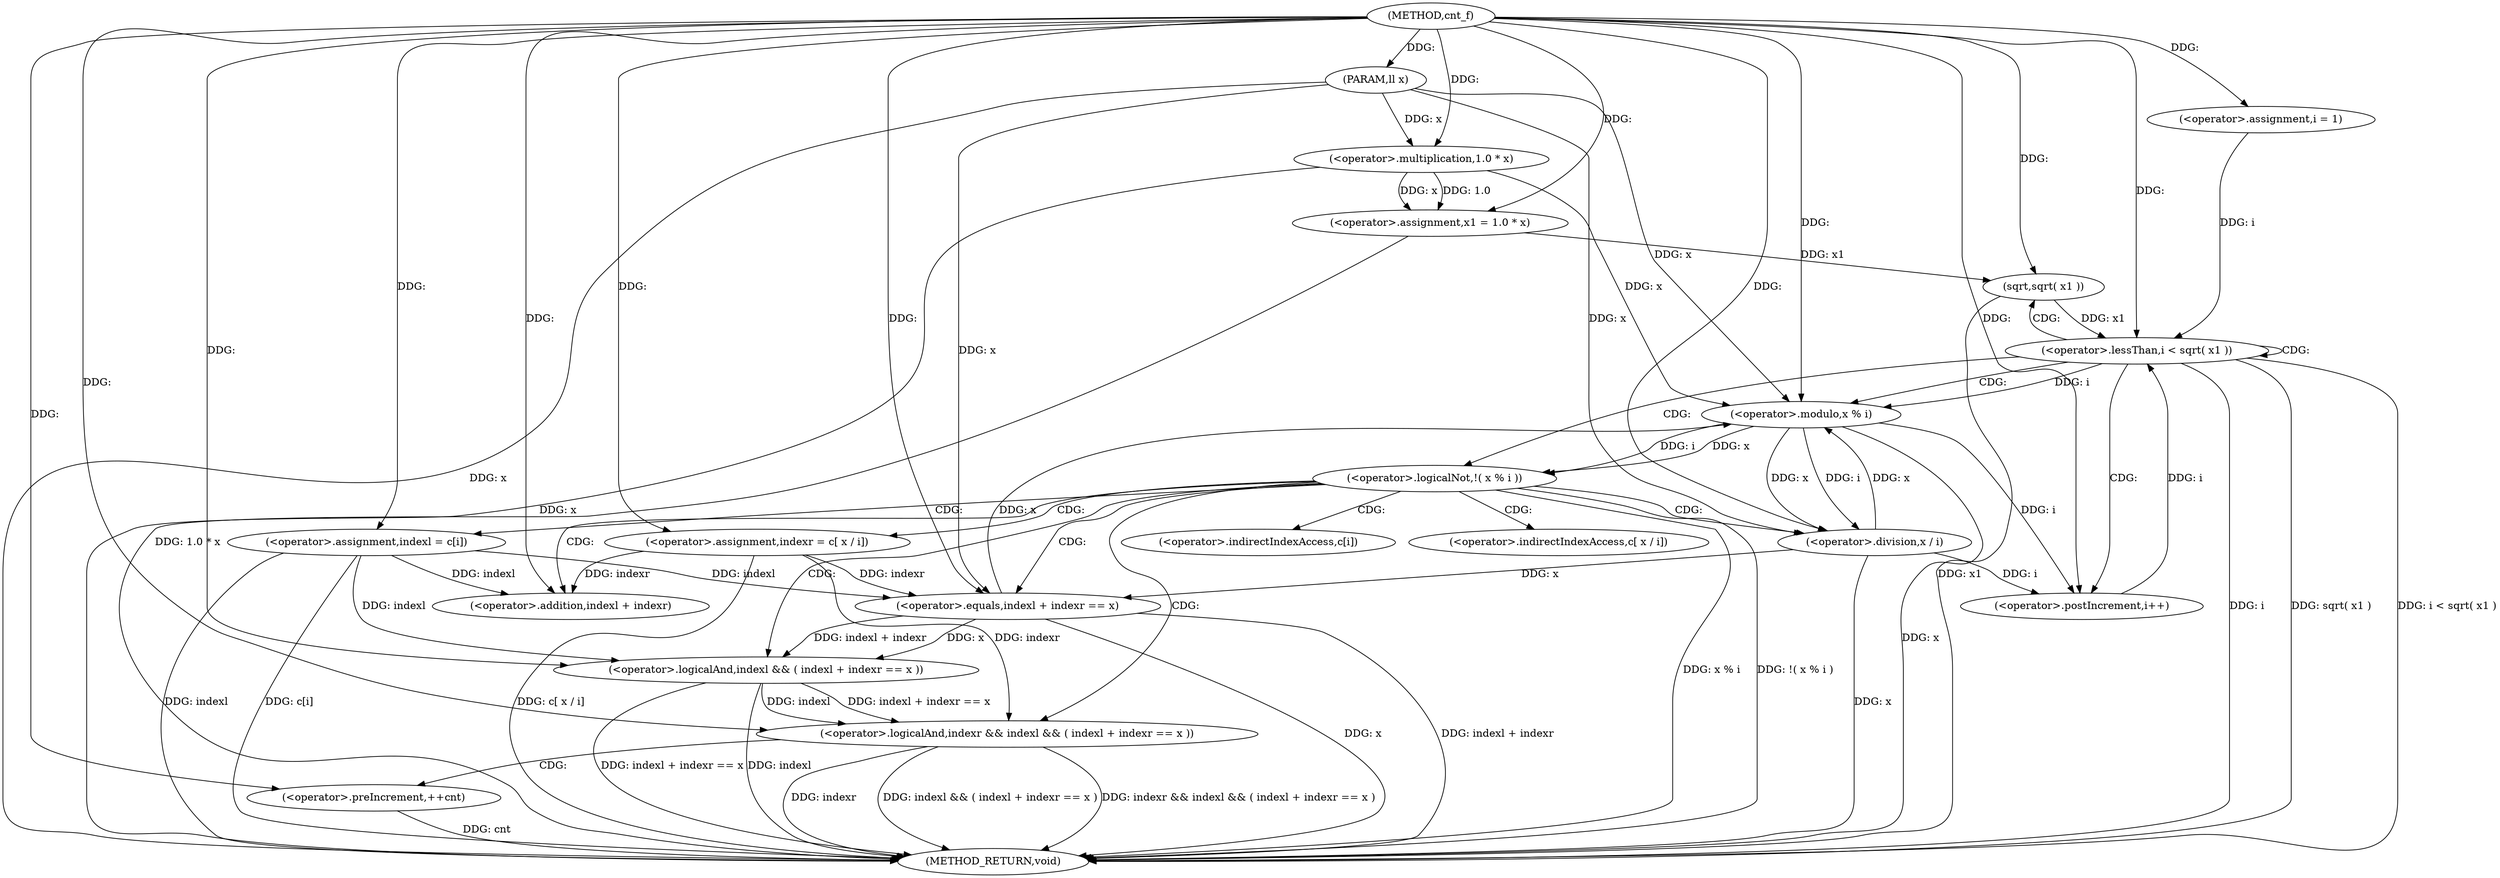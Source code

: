 digraph "cnt_f" {  
"1000103" [label = "(METHOD,cnt_f)" ]
"1000157" [label = "(METHOD_RETURN,void)" ]
"1000104" [label = "(PARAM,ll x)" ]
"1000107" [label = "(<operator>.assignment,x1 = 1.0 * x)" ]
"1000114" [label = "(<operator>.assignment,i = 1)" ]
"1000117" [label = "(<operator>.lessThan,i < sqrt( x1 ))" ]
"1000121" [label = "(<operator>.postIncrement,i++)" ]
"1000109" [label = "(<operator>.multiplication,1.0 * x)" ]
"1000119" [label = "(sqrt,sqrt( x1 ))" ]
"1000125" [label = "(<operator>.logicalNot,!( x % i ))" ]
"1000131" [label = "(<operator>.assignment,indexl = c[i])" ]
"1000137" [label = "(<operator>.assignment,indexr = c[ x / i])" ]
"1000126" [label = "(<operator>.modulo,x % i)" ]
"1000145" [label = "(<operator>.logicalAnd,indexr && indexl && ( indexl + indexr == x ))" ]
"1000155" [label = "(<operator>.preIncrement,++cnt)" ]
"1000141" [label = "(<operator>.division,x / i)" ]
"1000147" [label = "(<operator>.logicalAnd,indexl && ( indexl + indexr == x ))" ]
"1000149" [label = "(<operator>.equals,indexl + indexr == x)" ]
"1000150" [label = "(<operator>.addition,indexl + indexr)" ]
"1000133" [label = "(<operator>.indirectIndexAccess,c[i])" ]
"1000139" [label = "(<operator>.indirectIndexAccess,c[ x / i])" ]
  "1000104" -> "1000157"  [ label = "DDG: x"] 
  "1000109" -> "1000157"  [ label = "DDG: x"] 
  "1000107" -> "1000157"  [ label = "DDG: 1.0 * x"] 
  "1000117" -> "1000157"  [ label = "DDG: i"] 
  "1000119" -> "1000157"  [ label = "DDG: x1"] 
  "1000117" -> "1000157"  [ label = "DDG: sqrt( x1 )"] 
  "1000117" -> "1000157"  [ label = "DDG: i < sqrt( x1 )"] 
  "1000126" -> "1000157"  [ label = "DDG: x"] 
  "1000125" -> "1000157"  [ label = "DDG: x % i"] 
  "1000125" -> "1000157"  [ label = "DDG: !( x % i )"] 
  "1000131" -> "1000157"  [ label = "DDG: indexl"] 
  "1000131" -> "1000157"  [ label = "DDG: c[i]"] 
  "1000141" -> "1000157"  [ label = "DDG: x"] 
  "1000137" -> "1000157"  [ label = "DDG: c[ x / i]"] 
  "1000145" -> "1000157"  [ label = "DDG: indexr"] 
  "1000147" -> "1000157"  [ label = "DDG: indexl"] 
  "1000149" -> "1000157"  [ label = "DDG: indexl + indexr"] 
  "1000149" -> "1000157"  [ label = "DDG: x"] 
  "1000147" -> "1000157"  [ label = "DDG: indexl + indexr == x"] 
  "1000145" -> "1000157"  [ label = "DDG: indexl && ( indexl + indexr == x )"] 
  "1000145" -> "1000157"  [ label = "DDG: indexr && indexl && ( indexl + indexr == x )"] 
  "1000155" -> "1000157"  [ label = "DDG: cnt"] 
  "1000103" -> "1000104"  [ label = "DDG: "] 
  "1000109" -> "1000107"  [ label = "DDG: 1.0"] 
  "1000109" -> "1000107"  [ label = "DDG: x"] 
  "1000103" -> "1000107"  [ label = "DDG: "] 
  "1000103" -> "1000114"  [ label = "DDG: "] 
  "1000103" -> "1000109"  [ label = "DDG: "] 
  "1000104" -> "1000109"  [ label = "DDG: x"] 
  "1000114" -> "1000117"  [ label = "DDG: i"] 
  "1000121" -> "1000117"  [ label = "DDG: i"] 
  "1000103" -> "1000117"  [ label = "DDG: "] 
  "1000119" -> "1000117"  [ label = "DDG: x1"] 
  "1000126" -> "1000121"  [ label = "DDG: i"] 
  "1000141" -> "1000121"  [ label = "DDG: i"] 
  "1000103" -> "1000121"  [ label = "DDG: "] 
  "1000107" -> "1000119"  [ label = "DDG: x1"] 
  "1000103" -> "1000119"  [ label = "DDG: "] 
  "1000126" -> "1000125"  [ label = "DDG: i"] 
  "1000126" -> "1000125"  [ label = "DDG: x"] 
  "1000109" -> "1000126"  [ label = "DDG: x"] 
  "1000141" -> "1000126"  [ label = "DDG: x"] 
  "1000149" -> "1000126"  [ label = "DDG: x"] 
  "1000104" -> "1000126"  [ label = "DDG: x"] 
  "1000103" -> "1000126"  [ label = "DDG: "] 
  "1000117" -> "1000126"  [ label = "DDG: i"] 
  "1000103" -> "1000131"  [ label = "DDG: "] 
  "1000103" -> "1000137"  [ label = "DDG: "] 
  "1000137" -> "1000145"  [ label = "DDG: indexr"] 
  "1000103" -> "1000145"  [ label = "DDG: "] 
  "1000147" -> "1000145"  [ label = "DDG: indexl"] 
  "1000147" -> "1000145"  [ label = "DDG: indexl + indexr == x"] 
  "1000126" -> "1000141"  [ label = "DDG: x"] 
  "1000104" -> "1000141"  [ label = "DDG: x"] 
  "1000103" -> "1000141"  [ label = "DDG: "] 
  "1000126" -> "1000141"  [ label = "DDG: i"] 
  "1000131" -> "1000147"  [ label = "DDG: indexl"] 
  "1000103" -> "1000147"  [ label = "DDG: "] 
  "1000149" -> "1000147"  [ label = "DDG: x"] 
  "1000149" -> "1000147"  [ label = "DDG: indexl + indexr"] 
  "1000103" -> "1000155"  [ label = "DDG: "] 
  "1000131" -> "1000149"  [ label = "DDG: indexl"] 
  "1000103" -> "1000149"  [ label = "DDG: "] 
  "1000137" -> "1000149"  [ label = "DDG: indexr"] 
  "1000141" -> "1000149"  [ label = "DDG: x"] 
  "1000104" -> "1000149"  [ label = "DDG: x"] 
  "1000131" -> "1000150"  [ label = "DDG: indexl"] 
  "1000103" -> "1000150"  [ label = "DDG: "] 
  "1000137" -> "1000150"  [ label = "DDG: indexr"] 
  "1000117" -> "1000121"  [ label = "CDG: "] 
  "1000117" -> "1000125"  [ label = "CDG: "] 
  "1000117" -> "1000117"  [ label = "CDG: "] 
  "1000117" -> "1000126"  [ label = "CDG: "] 
  "1000117" -> "1000119"  [ label = "CDG: "] 
  "1000125" -> "1000131"  [ label = "CDG: "] 
  "1000125" -> "1000137"  [ label = "CDG: "] 
  "1000125" -> "1000141"  [ label = "CDG: "] 
  "1000125" -> "1000145"  [ label = "CDG: "] 
  "1000125" -> "1000139"  [ label = "CDG: "] 
  "1000125" -> "1000133"  [ label = "CDG: "] 
  "1000125" -> "1000147"  [ label = "CDG: "] 
  "1000125" -> "1000150"  [ label = "CDG: "] 
  "1000125" -> "1000149"  [ label = "CDG: "] 
  "1000145" -> "1000155"  [ label = "CDG: "] 
}
